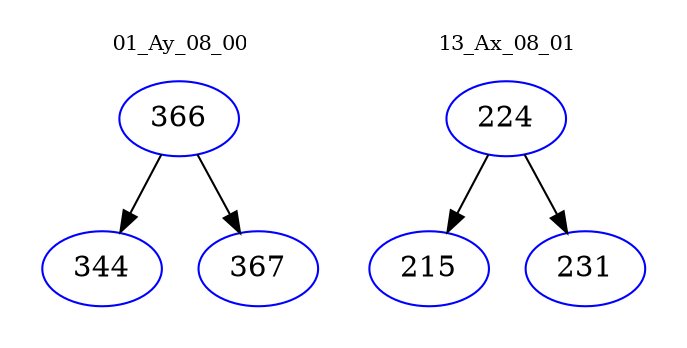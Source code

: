 digraph{
subgraph cluster_0 {
color = white
label = "01_Ay_08_00";
fontsize=10;
T0_366 [label="366", color="blue"]
T0_366 -> T0_344 [color="black"]
T0_344 [label="344", color="blue"]
T0_366 -> T0_367 [color="black"]
T0_367 [label="367", color="blue"]
}
subgraph cluster_1 {
color = white
label = "13_Ax_08_01";
fontsize=10;
T1_224 [label="224", color="blue"]
T1_224 -> T1_215 [color="black"]
T1_215 [label="215", color="blue"]
T1_224 -> T1_231 [color="black"]
T1_231 [label="231", color="blue"]
}
}
